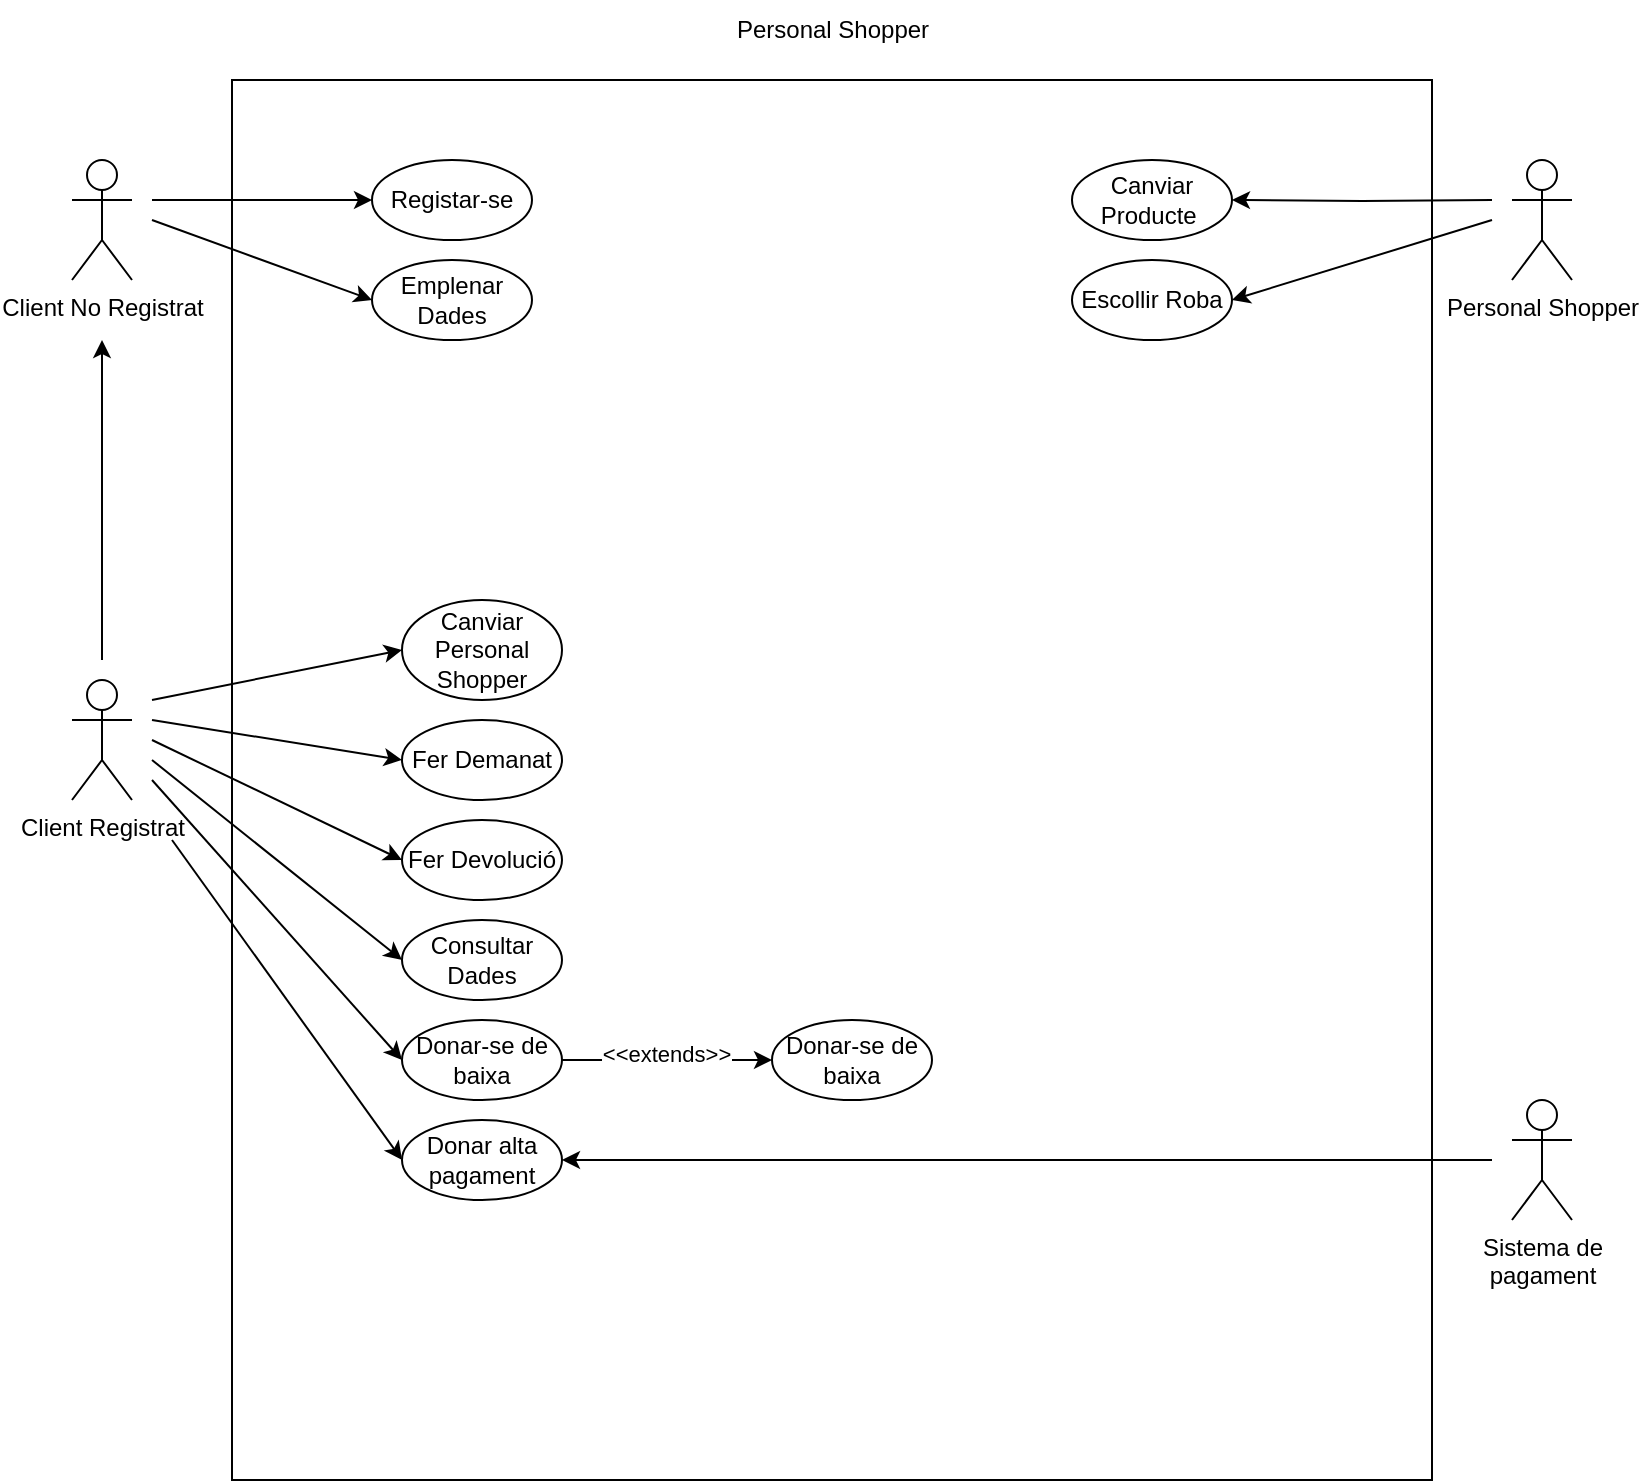 <mxfile version="22.1.3" type="device">
  <diagram name="Page-1" id="aphT1t9EcJCEwhAvR511">
    <mxGraphModel dx="1434" dy="758" grid="1" gridSize="10" guides="1" tooltips="1" connect="1" arrows="1" fold="1" page="1" pageScale="1" pageWidth="850" pageHeight="1100" math="0" shadow="0">
      <root>
        <mxCell id="0" />
        <mxCell id="1" parent="0" />
        <mxCell id="WBQ7ouBspAChXQpmuiyk-4" value="" style="rounded=0;whiteSpace=wrap;html=1;" vertex="1" parent="1">
          <mxGeometry x="120" y="80" width="600" height="700" as="geometry" />
        </mxCell>
        <mxCell id="WBQ7ouBspAChXQpmuiyk-23" style="edgeStyle=orthogonalEdgeStyle;rounded=0;orthogonalLoop=1;jettySize=auto;html=1;" edge="1" parent="1">
          <mxGeometry relative="1" as="geometry">
            <mxPoint x="55" y="370" as="sourcePoint" />
            <mxPoint x="55" y="210" as="targetPoint" />
          </mxGeometry>
        </mxCell>
        <mxCell id="WBQ7ouBspAChXQpmuiyk-1" value="Client Registrat" style="shape=umlActor;verticalLabelPosition=bottom;verticalAlign=top;html=1;outlineConnect=0;" vertex="1" parent="1">
          <mxGeometry x="40" y="380" width="30" height="60" as="geometry" />
        </mxCell>
        <mxCell id="WBQ7ouBspAChXQpmuiyk-7" value="Personal Shopper" style="text;html=1;align=center;verticalAlign=middle;resizable=0;points=[];autosize=1;strokeColor=none;fillColor=none;" vertex="1" parent="1">
          <mxGeometry x="360" y="40" width="120" height="30" as="geometry" />
        </mxCell>
        <mxCell id="WBQ7ouBspAChXQpmuiyk-9" value="Fer Demanat" style="ellipse;whiteSpace=wrap;html=1;" vertex="1" parent="1">
          <mxGeometry x="205" y="400" width="80" height="40" as="geometry" />
        </mxCell>
        <mxCell id="WBQ7ouBspAChXQpmuiyk-10" value="Sistema de &lt;br&gt;pagament" style="shape=umlActor;verticalLabelPosition=bottom;verticalAlign=top;html=1;outlineConnect=0;" vertex="1" parent="1">
          <mxGeometry x="760" y="590" width="30" height="60" as="geometry" />
        </mxCell>
        <mxCell id="WBQ7ouBspAChXQpmuiyk-18" style="edgeStyle=orthogonalEdgeStyle;rounded=0;orthogonalLoop=1;jettySize=auto;html=1;entryX=1;entryY=0.5;entryDx=0;entryDy=0;" edge="1" parent="1" target="WBQ7ouBspAChXQpmuiyk-16">
          <mxGeometry relative="1" as="geometry">
            <mxPoint x="750" y="140" as="sourcePoint" />
          </mxGeometry>
        </mxCell>
        <mxCell id="WBQ7ouBspAChXQpmuiyk-13" value="Personal Shopper" style="shape=umlActor;verticalLabelPosition=bottom;verticalAlign=top;html=1;outlineConnect=0;" vertex="1" parent="1">
          <mxGeometry x="760" y="120" width="30" height="60" as="geometry" />
        </mxCell>
        <mxCell id="WBQ7ouBspAChXQpmuiyk-16" value="Canviar Producte&amp;nbsp;" style="ellipse;whiteSpace=wrap;html=1;" vertex="1" parent="1">
          <mxGeometry x="540" y="120" width="80" height="40" as="geometry" />
        </mxCell>
        <mxCell id="WBQ7ouBspAChXQpmuiyk-17" value="Escollir Roba" style="ellipse;whiteSpace=wrap;html=1;" vertex="1" parent="1">
          <mxGeometry x="540" y="170" width="80" height="40" as="geometry" />
        </mxCell>
        <mxCell id="WBQ7ouBspAChXQpmuiyk-19" value="" style="endArrow=classic;html=1;rounded=0;entryX=1;entryY=0.5;entryDx=0;entryDy=0;" edge="1" parent="1" target="WBQ7ouBspAChXQpmuiyk-17">
          <mxGeometry width="50" height="50" relative="1" as="geometry">
            <mxPoint x="750" y="150" as="sourcePoint" />
            <mxPoint x="450" y="340" as="targetPoint" />
            <Array as="points" />
          </mxGeometry>
        </mxCell>
        <mxCell id="WBQ7ouBspAChXQpmuiyk-21" value="Client No Registrat" style="shape=umlActor;verticalLabelPosition=bottom;verticalAlign=top;html=1;outlineConnect=0;" vertex="1" parent="1">
          <mxGeometry x="40" y="120" width="30" height="60" as="geometry" />
        </mxCell>
        <mxCell id="WBQ7ouBspAChXQpmuiyk-24" value="Fer Devolució" style="ellipse;whiteSpace=wrap;html=1;" vertex="1" parent="1">
          <mxGeometry x="205" y="450" width="80" height="40" as="geometry" />
        </mxCell>
        <mxCell id="WBQ7ouBspAChXQpmuiyk-25" value="Consultar Dades" style="ellipse;whiteSpace=wrap;html=1;" vertex="1" parent="1">
          <mxGeometry x="205" y="500" width="80" height="40" as="geometry" />
        </mxCell>
        <mxCell id="WBQ7ouBspAChXQpmuiyk-26" value="Canviar Personal Shopper" style="ellipse;whiteSpace=wrap;html=1;" vertex="1" parent="1">
          <mxGeometry x="205" y="340" width="80" height="50" as="geometry" />
        </mxCell>
        <mxCell id="WBQ7ouBspAChXQpmuiyk-28" value="Donar alta pagament" style="ellipse;whiteSpace=wrap;html=1;" vertex="1" parent="1">
          <mxGeometry x="205" y="600" width="80" height="40" as="geometry" />
        </mxCell>
        <mxCell id="WBQ7ouBspAChXQpmuiyk-29" value="" style="endArrow=classic;html=1;rounded=0;entryX=0;entryY=0.5;entryDx=0;entryDy=0;" edge="1" parent="1" target="WBQ7ouBspAChXQpmuiyk-26">
          <mxGeometry width="50" height="50" relative="1" as="geometry">
            <mxPoint x="80" y="390" as="sourcePoint" />
            <mxPoint x="450" y="440" as="targetPoint" />
          </mxGeometry>
        </mxCell>
        <mxCell id="WBQ7ouBspAChXQpmuiyk-30" value="" style="endArrow=classic;html=1;rounded=0;entryX=0;entryY=0.5;entryDx=0;entryDy=0;" edge="1" parent="1" target="WBQ7ouBspAChXQpmuiyk-9">
          <mxGeometry width="50" height="50" relative="1" as="geometry">
            <mxPoint x="80" y="400" as="sourcePoint" />
            <mxPoint x="450" y="440" as="targetPoint" />
          </mxGeometry>
        </mxCell>
        <mxCell id="WBQ7ouBspAChXQpmuiyk-31" value="" style="endArrow=classic;html=1;rounded=0;entryX=0;entryY=0.5;entryDx=0;entryDy=0;" edge="1" parent="1" target="WBQ7ouBspAChXQpmuiyk-24">
          <mxGeometry width="50" height="50" relative="1" as="geometry">
            <mxPoint x="80" y="410" as="sourcePoint" />
            <mxPoint x="215" y="430" as="targetPoint" />
          </mxGeometry>
        </mxCell>
        <mxCell id="WBQ7ouBspAChXQpmuiyk-32" value="" style="endArrow=classic;html=1;rounded=0;entryX=0;entryY=0.5;entryDx=0;entryDy=0;" edge="1" parent="1" target="WBQ7ouBspAChXQpmuiyk-25">
          <mxGeometry width="50" height="50" relative="1" as="geometry">
            <mxPoint x="80" y="420" as="sourcePoint" />
            <mxPoint x="450" y="440" as="targetPoint" />
          </mxGeometry>
        </mxCell>
        <mxCell id="WBQ7ouBspAChXQpmuiyk-33" value="" style="endArrow=classic;html=1;rounded=0;entryX=0;entryY=0.5;entryDx=0;entryDy=0;" edge="1" parent="1" target="WBQ7ouBspAChXQpmuiyk-28">
          <mxGeometry width="50" height="50" relative="1" as="geometry">
            <mxPoint x="90" y="460" as="sourcePoint" />
            <mxPoint x="450" y="440" as="targetPoint" />
          </mxGeometry>
        </mxCell>
        <mxCell id="WBQ7ouBspAChXQpmuiyk-34" value="" style="endArrow=classic;html=1;rounded=0;entryX=1;entryY=0.5;entryDx=0;entryDy=0;" edge="1" parent="1" target="WBQ7ouBspAChXQpmuiyk-28">
          <mxGeometry width="50" height="50" relative="1" as="geometry">
            <mxPoint x="750" y="620" as="sourcePoint" />
            <mxPoint x="450" y="440" as="targetPoint" />
            <Array as="points">
              <mxPoint x="500" y="620" />
            </Array>
          </mxGeometry>
        </mxCell>
        <mxCell id="WBQ7ouBspAChXQpmuiyk-36" value="Donar-se de baixa" style="ellipse;whiteSpace=wrap;html=1;" vertex="1" parent="1">
          <mxGeometry x="390" y="550" width="80" height="40" as="geometry" />
        </mxCell>
        <mxCell id="WBQ7ouBspAChXQpmuiyk-38" value="Donar-se de baixa" style="ellipse;whiteSpace=wrap;html=1;" vertex="1" parent="1">
          <mxGeometry x="205" y="550" width="80" height="40" as="geometry" />
        </mxCell>
        <mxCell id="WBQ7ouBspAChXQpmuiyk-39" value="" style="endArrow=classic;html=1;rounded=0;entryX=0;entryY=0.5;entryDx=0;entryDy=0;" edge="1" parent="1" target="WBQ7ouBspAChXQpmuiyk-38">
          <mxGeometry width="50" height="50" relative="1" as="geometry">
            <mxPoint x="80" y="430" as="sourcePoint" />
            <mxPoint x="215" y="530" as="targetPoint" />
          </mxGeometry>
        </mxCell>
        <mxCell id="WBQ7ouBspAChXQpmuiyk-40" value="" style="endArrow=classic;html=1;rounded=0;exitX=1;exitY=0.5;exitDx=0;exitDy=0;entryX=0;entryY=0.5;entryDx=0;entryDy=0;" edge="1" parent="1" source="WBQ7ouBspAChXQpmuiyk-38" target="WBQ7ouBspAChXQpmuiyk-36">
          <mxGeometry width="50" height="50" relative="1" as="geometry">
            <mxPoint x="420" y="480" as="sourcePoint" />
            <mxPoint x="450" y="440" as="targetPoint" />
          </mxGeometry>
        </mxCell>
        <mxCell id="WBQ7ouBspAChXQpmuiyk-41" value="&amp;lt;&amp;lt;extends&amp;gt;&amp;gt;" style="edgeLabel;html=1;align=center;verticalAlign=middle;resizable=0;points=[];" vertex="1" connectable="0" parent="WBQ7ouBspAChXQpmuiyk-40">
          <mxGeometry x="-0.009" y="3" relative="1" as="geometry">
            <mxPoint as="offset" />
          </mxGeometry>
        </mxCell>
        <mxCell id="WBQ7ouBspAChXQpmuiyk-43" value="Registar-se" style="ellipse;whiteSpace=wrap;html=1;" vertex="1" parent="1">
          <mxGeometry x="190" y="120" width="80" height="40" as="geometry" />
        </mxCell>
        <mxCell id="WBQ7ouBspAChXQpmuiyk-46" value="" style="endArrow=classic;html=1;rounded=0;entryX=0;entryY=0.5;entryDx=0;entryDy=0;" edge="1" parent="1" target="WBQ7ouBspAChXQpmuiyk-43">
          <mxGeometry width="50" height="50" relative="1" as="geometry">
            <mxPoint x="80" y="140" as="sourcePoint" />
            <mxPoint x="450" y="440" as="targetPoint" />
          </mxGeometry>
        </mxCell>
        <mxCell id="WBQ7ouBspAChXQpmuiyk-48" value="Emplenar Dades" style="ellipse;whiteSpace=wrap;html=1;" vertex="1" parent="1">
          <mxGeometry x="190" y="170" width="80" height="40" as="geometry" />
        </mxCell>
        <mxCell id="WBQ7ouBspAChXQpmuiyk-49" value="" style="endArrow=classic;html=1;rounded=0;entryX=0;entryY=0.5;entryDx=0;entryDy=0;" edge="1" parent="1" target="WBQ7ouBspAChXQpmuiyk-48">
          <mxGeometry width="50" height="50" relative="1" as="geometry">
            <mxPoint x="80" y="150" as="sourcePoint" />
            <mxPoint x="450" y="340" as="targetPoint" />
          </mxGeometry>
        </mxCell>
      </root>
    </mxGraphModel>
  </diagram>
</mxfile>

